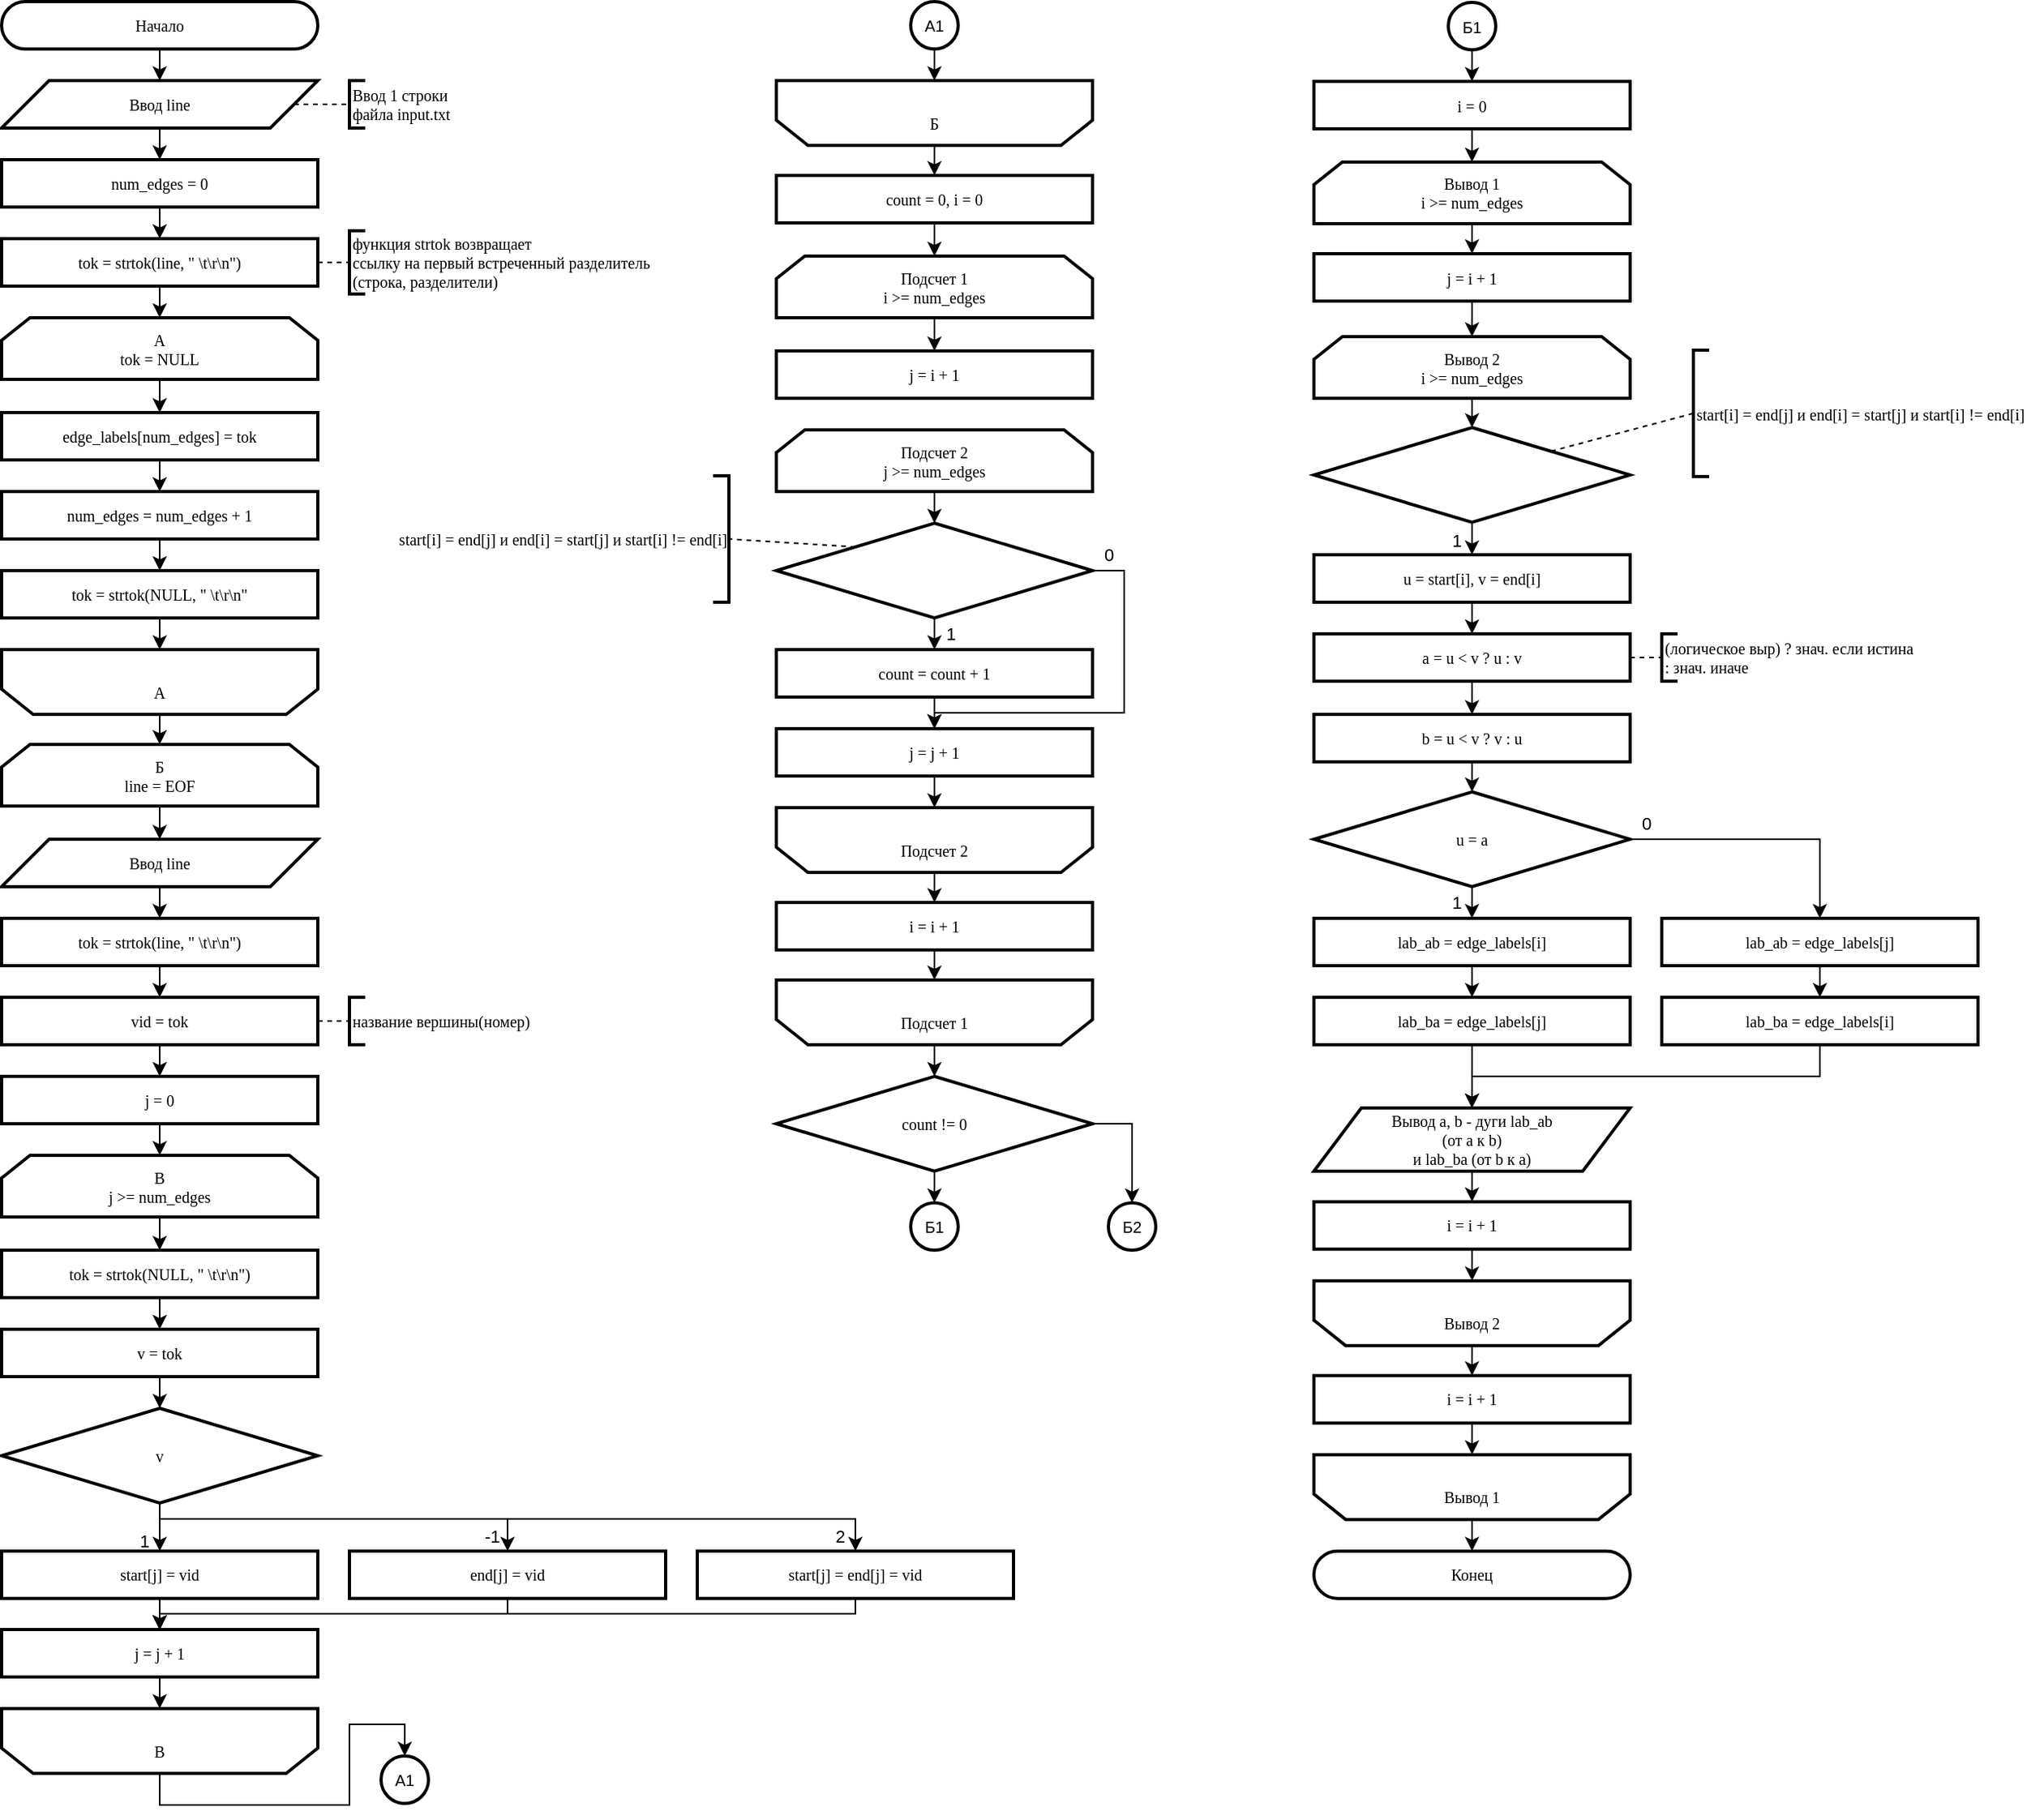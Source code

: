 <mxfile version="27.0.9">
  <diagram id="7SFeTu6AjlBtYAXON-md" name="Page-1">
    <mxGraphModel dx="2715" dy="1710" grid="1" gridSize="10" guides="1" tooltips="1" connect="1" arrows="1" fold="1" page="1" pageScale="1" pageWidth="827" pageHeight="1169" math="0" shadow="0">
      <root>
        <mxCell id="0" />
        <mxCell id="1" parent="0" />
        <mxCell id="25IxbGbye8QSh7L906S8-20" style="edgeStyle=orthogonalEdgeStyle;rounded=0;orthogonalLoop=1;jettySize=auto;html=1;exitX=0.5;exitY=1;exitDx=0;exitDy=0;entryX=0.5;entryY=0;entryDx=0;entryDy=0;labelBackgroundColor=none;" parent="1" source="2" target="25IxbGbye8QSh7L906S8-25" edge="1">
          <mxGeometry relative="1" as="geometry">
            <mxPoint x="110.0" y="60" as="targetPoint" />
          </mxGeometry>
        </mxCell>
        <mxCell id="2" value="Начало" style="rounded=1;whiteSpace=wrap;html=1;arcSize=50;container=0;strokeWidth=2;fontFamily=JetBrainsMono Nerd Font;fontSize=10;labelBackgroundColor=none;" parent="1" vertex="1">
          <mxGeometry x="10" y="10" width="200" height="30" as="geometry" />
        </mxCell>
        <mxCell id="3" value="&lt;div&gt;&lt;span style=&quot;&quot;&gt;Конец&lt;/span&gt;&lt;/div&gt;" style="rounded=1;whiteSpace=wrap;html=1;arcSize=50;container=0;strokeWidth=2;fontFamily=JetBrainsMono Nerd Font;fontSize=10;glass=0;shadow=0;labelBackgroundColor=none;" parent="1" vertex="1">
          <mxGeometry x="840" y="990.33" width="200" height="30" as="geometry" />
        </mxCell>
        <mxCell id="25IxbGbye8QSh7L906S8-29" style="edgeStyle=orthogonalEdgeStyle;rounded=0;orthogonalLoop=1;jettySize=auto;html=1;exitX=0.5;exitY=1;exitDx=0;exitDy=0;entryX=0.5;entryY=0;entryDx=0;entryDy=0;labelBackgroundColor=none;" parent="1" source="25IxbGbye8QSh7L906S8-25" target="25IxbGbye8QSh7L906S8-34" edge="1">
          <mxGeometry relative="1" as="geometry">
            <mxPoint x="110.0" y="110" as="targetPoint" />
          </mxGeometry>
        </mxCell>
        <mxCell id="25IxbGbye8QSh7L906S8-25" value="Ввод line" style="shape=parallelogram;perimeter=parallelogramPerimeter;whiteSpace=wrap;html=1;fixedSize=1;size=30;container=0;strokeWidth=2;fontFamily=JetBrainsMono Nerd Font;fontSize=10;labelBackgroundColor=none;" parent="1" vertex="1">
          <mxGeometry x="10" y="60" width="200" height="30" as="geometry" />
        </mxCell>
        <mxCell id="25IxbGbye8QSh7L906S8-26" value="Ввод 1 строки &lt;br&gt;файла input.txt" style="strokeWidth=2;html=1;shape=mxgraph.flowchart.annotation_1;align=left;pointerEvents=1;fontFamily=JetBrainsMono Nerd Font;fontSize=10;labelBackgroundColor=none;" parent="1" vertex="1">
          <mxGeometry x="230.0" y="60" width="10" height="30" as="geometry" />
        </mxCell>
        <mxCell id="25IxbGbye8QSh7L906S8-27" style="edgeStyle=orthogonalEdgeStyle;rounded=0;orthogonalLoop=1;jettySize=auto;html=1;exitX=1;exitY=0.5;exitDx=0;exitDy=0;entryX=0;entryY=0.5;entryDx=0;entryDy=0;entryPerimeter=0;endArrow=none;endFill=0;dashed=1;fontFamily=JetBrainsMono Nerd Font;labelBackgroundColor=none;" parent="1" source="25IxbGbye8QSh7L906S8-25" target="25IxbGbye8QSh7L906S8-26" edge="1">
          <mxGeometry relative="1" as="geometry">
            <mxPoint x="240.0" y="85" as="sourcePoint" />
          </mxGeometry>
        </mxCell>
        <mxCell id="25IxbGbye8QSh7L906S8-38" style="edgeStyle=orthogonalEdgeStyle;rounded=0;orthogonalLoop=1;jettySize=auto;html=1;exitX=0.5;exitY=1;exitDx=0;exitDy=0;entryX=0.5;entryY=0;entryDx=0;entryDy=0;labelBackgroundColor=none;" parent="1" source="25IxbGbye8QSh7L906S8-34" target="25IxbGbye8QSh7L906S8-35" edge="1">
          <mxGeometry relative="1" as="geometry" />
        </mxCell>
        <mxCell id="25IxbGbye8QSh7L906S8-34" value="num_edges = 0" style="rounded=0;whiteSpace=wrap;html=1;strokeWidth=2;fontFamily=JetBrainsMono Nerd Font;fontSize=10;labelBackgroundColor=none;" parent="1" vertex="1">
          <mxGeometry x="10.0" y="110" width="200" height="30" as="geometry" />
        </mxCell>
        <mxCell id="25IxbGbye8QSh7L906S8-41" style="edgeStyle=orthogonalEdgeStyle;rounded=0;orthogonalLoop=1;jettySize=auto;html=1;exitX=0.5;exitY=1;exitDx=0;exitDy=0;entryX=0.5;entryY=0;entryDx=0;entryDy=0;labelBackgroundColor=none;" parent="1" source="25IxbGbye8QSh7L906S8-35" target="25IxbGbye8QSh7L906S8-39" edge="1">
          <mxGeometry relative="1" as="geometry" />
        </mxCell>
        <mxCell id="25IxbGbye8QSh7L906S8-35" value="tok = strtok(line, &quot; \t\r\n&quot;)" style="rounded=0;whiteSpace=wrap;html=1;strokeWidth=2;fontFamily=JetBrainsMono Nerd Font;fontSize=10;labelBackgroundColor=none;" parent="1" vertex="1">
          <mxGeometry x="10.0" y="160" width="200" height="30" as="geometry" />
        </mxCell>
        <mxCell id="25IxbGbye8QSh7L906S8-36" value="функция strtok возвращает&lt;br&gt;ссылку на первый встреченный разделитель&lt;br&gt;(строка, разделители)" style="strokeWidth=2;html=1;shape=mxgraph.flowchart.annotation_1;align=left;pointerEvents=1;fontFamily=JetBrainsMono Nerd Font;fontSize=10;labelBackgroundColor=none;" parent="1" vertex="1">
          <mxGeometry x="230" y="155" width="10" height="40" as="geometry" />
        </mxCell>
        <mxCell id="25IxbGbye8QSh7L906S8-37" style="edgeStyle=orthogonalEdgeStyle;rounded=0;orthogonalLoop=1;jettySize=auto;html=1;exitX=1;exitY=0.5;exitDx=0;exitDy=0;entryX=0;entryY=0.5;entryDx=0;entryDy=0;entryPerimeter=0;endArrow=none;endFill=0;dashed=1;fontFamily=JetBrainsMono Nerd Font;labelBackgroundColor=none;" parent="1" source="25IxbGbye8QSh7L906S8-35" target="25IxbGbye8QSh7L906S8-36" edge="1">
          <mxGeometry relative="1" as="geometry">
            <mxPoint x="240.0" y="175" as="sourcePoint" />
          </mxGeometry>
        </mxCell>
        <mxCell id="25IxbGbye8QSh7L906S8-45" style="edgeStyle=orthogonalEdgeStyle;rounded=0;orthogonalLoop=1;jettySize=auto;html=1;exitX=0.5;exitY=1;exitDx=0;exitDy=0;entryX=0.5;entryY=0;entryDx=0;entryDy=0;labelBackgroundColor=none;" parent="1" source="25IxbGbye8QSh7L906S8-39" target="25IxbGbye8QSh7L906S8-42" edge="1">
          <mxGeometry relative="1" as="geometry" />
        </mxCell>
        <mxCell id="25IxbGbye8QSh7L906S8-39" value="&lt;div style=&quot;font-size: 10px;&quot;&gt;A&lt;/div&gt;&lt;div style=&quot;font-size: 10px;&quot;&gt;tok = NULL&lt;/div&gt;" style="shape=loopLimit;whiteSpace=wrap;html=1;size=18;direction=east;strokeWidth=2;fontFamily=JetBrainsMono Nerd Font;fontSize=10;labelBackgroundColor=none;" parent="1" vertex="1">
          <mxGeometry x="10.0" y="210" width="200" height="39" as="geometry" />
        </mxCell>
        <mxCell id="25IxbGbye8QSh7L906S8-52" style="edgeStyle=orthogonalEdgeStyle;rounded=0;orthogonalLoop=1;jettySize=auto;html=1;exitX=0.5;exitY=0;exitDx=0;exitDy=0;entryX=0.5;entryY=0;entryDx=0;entryDy=0;labelBackgroundColor=none;" parent="1" source="25IxbGbye8QSh7L906S8-40" target="25IxbGbye8QSh7L906S8-50" edge="1">
          <mxGeometry relative="1" as="geometry" />
        </mxCell>
        <mxCell id="25IxbGbye8QSh7L906S8-40" value="&lt;div style=&quot;font-size: 10px;&quot;&gt;&lt;br style=&quot;font-size: 10px;&quot;&gt;&lt;/div&gt;&lt;div style=&quot;font-size: 10px;&quot;&gt;A&lt;/div&gt;" style="shape=loopLimit;whiteSpace=wrap;html=1;size=20;direction=west;strokeWidth=2;fontFamily=JetBrainsMono Nerd Font;fontSize=10;labelBackgroundColor=none;" parent="1" vertex="1">
          <mxGeometry x="10.0" y="420" width="200" height="41" as="geometry" />
        </mxCell>
        <mxCell id="25IxbGbye8QSh7L906S8-46" style="edgeStyle=orthogonalEdgeStyle;rounded=0;orthogonalLoop=1;jettySize=auto;html=1;exitX=0.5;exitY=1;exitDx=0;exitDy=0;entryX=0.5;entryY=0;entryDx=0;entryDy=0;labelBackgroundColor=none;" parent="1" source="25IxbGbye8QSh7L906S8-42" target="25IxbGbye8QSh7L906S8-43" edge="1">
          <mxGeometry relative="1" as="geometry" />
        </mxCell>
        <mxCell id="25IxbGbye8QSh7L906S8-42" value="edge_labels[num_edges] = tok" style="rounded=0;whiteSpace=wrap;html=1;strokeWidth=2;fontFamily=JetBrainsMono Nerd Font;fontSize=10;labelBackgroundColor=none;" parent="1" vertex="1">
          <mxGeometry x="10.0" y="270" width="200" height="30" as="geometry" />
        </mxCell>
        <mxCell id="25IxbGbye8QSh7L906S8-47" style="edgeStyle=orthogonalEdgeStyle;rounded=0;orthogonalLoop=1;jettySize=auto;html=1;exitX=0.5;exitY=1;exitDx=0;exitDy=0;entryX=0.5;entryY=0;entryDx=0;entryDy=0;labelBackgroundColor=none;" parent="1" source="25IxbGbye8QSh7L906S8-43" target="25IxbGbye8QSh7L906S8-44" edge="1">
          <mxGeometry relative="1" as="geometry" />
        </mxCell>
        <mxCell id="25IxbGbye8QSh7L906S8-43" value="num_edges = num_edges + 1" style="rounded=0;whiteSpace=wrap;html=1;strokeWidth=2;fontFamily=JetBrainsMono Nerd Font;fontSize=10;labelBackgroundColor=none;" parent="1" vertex="1">
          <mxGeometry x="10.0" y="320" width="200" height="30" as="geometry" />
        </mxCell>
        <mxCell id="25IxbGbye8QSh7L906S8-48" style="edgeStyle=orthogonalEdgeStyle;rounded=0;orthogonalLoop=1;jettySize=auto;html=1;exitX=0.5;exitY=1;exitDx=0;exitDy=0;entryX=0.5;entryY=1;entryDx=0;entryDy=0;labelBackgroundColor=none;" parent="1" source="25IxbGbye8QSh7L906S8-44" target="25IxbGbye8QSh7L906S8-40" edge="1">
          <mxGeometry relative="1" as="geometry" />
        </mxCell>
        <mxCell id="25IxbGbye8QSh7L906S8-44" value="tok = strtok(NULL, &quot; \t\r\n&quot;" style="rounded=0;whiteSpace=wrap;html=1;strokeWidth=2;fontFamily=JetBrainsMono Nerd Font;fontSize=10;labelBackgroundColor=none;" parent="1" vertex="1">
          <mxGeometry x="10.0" y="370" width="200" height="30" as="geometry" />
        </mxCell>
        <mxCell id="25IxbGbye8QSh7L906S8-55" style="edgeStyle=orthogonalEdgeStyle;rounded=0;orthogonalLoop=1;jettySize=auto;html=1;exitX=0.5;exitY=1;exitDx=0;exitDy=0;entryX=0.5;entryY=0;entryDx=0;entryDy=0;labelBackgroundColor=none;" parent="1" source="25IxbGbye8QSh7L906S8-49" target="25IxbGbye8QSh7L906S8-54" edge="1">
          <mxGeometry relative="1" as="geometry" />
        </mxCell>
        <mxCell id="25IxbGbye8QSh7L906S8-49" value="Ввод line" style="shape=parallelogram;perimeter=parallelogramPerimeter;whiteSpace=wrap;html=1;fixedSize=1;size=30;container=0;strokeWidth=2;fontFamily=JetBrainsMono Nerd Font;fontSize=10;labelBackgroundColor=none;" parent="1" vertex="1">
          <mxGeometry x="10" y="540" width="200" height="30" as="geometry" />
        </mxCell>
        <mxCell id="25IxbGbye8QSh7L906S8-53" style="edgeStyle=orthogonalEdgeStyle;rounded=0;orthogonalLoop=1;jettySize=auto;html=1;exitX=0.5;exitY=1;exitDx=0;exitDy=0;entryX=0.5;entryY=0;entryDx=0;entryDy=0;labelBackgroundColor=none;" parent="1" source="25IxbGbye8QSh7L906S8-50" target="25IxbGbye8QSh7L906S8-49" edge="1">
          <mxGeometry relative="1" as="geometry" />
        </mxCell>
        <mxCell id="25IxbGbye8QSh7L906S8-50" value="&lt;div style=&quot;font-size: 10px;&quot;&gt;Б&lt;/div&gt;&lt;div style=&quot;font-size: 10px;&quot;&gt;line = EOF&lt;/div&gt;" style="shape=loopLimit;whiteSpace=wrap;html=1;size=18;direction=east;strokeWidth=2;fontFamily=JetBrainsMono Nerd Font;fontSize=10;labelBackgroundColor=none;" parent="1" vertex="1">
          <mxGeometry x="10.0" y="480" width="200" height="39" as="geometry" />
        </mxCell>
        <mxCell id="25IxbGbye8QSh7L906S8-96" style="edgeStyle=orthogonalEdgeStyle;rounded=0;orthogonalLoop=1;jettySize=auto;html=1;exitX=0.5;exitY=0;exitDx=0;exitDy=0;entryX=0.5;entryY=0;entryDx=0;entryDy=0;labelBackgroundColor=none;" parent="1" source="25IxbGbye8QSh7L906S8-51" target="25IxbGbye8QSh7L906S8-92" edge="1">
          <mxGeometry relative="1" as="geometry" />
        </mxCell>
        <mxCell id="25IxbGbye8QSh7L906S8-51" value="&lt;div style=&quot;font-size: 10px;&quot;&gt;&lt;br style=&quot;font-size: 10px;&quot;&gt;&lt;/div&gt;&lt;div style=&quot;font-size: 10px;&quot;&gt;Б&lt;/div&gt;" style="shape=loopLimit;whiteSpace=wrap;html=1;size=20;direction=west;strokeWidth=2;fontFamily=JetBrainsMono Nerd Font;fontSize=10;labelBackgroundColor=none;" parent="1" vertex="1">
          <mxGeometry x="500.0" y="60" width="200" height="41" as="geometry" />
        </mxCell>
        <mxCell id="25IxbGbye8QSh7L906S8-57" style="edgeStyle=orthogonalEdgeStyle;rounded=0;orthogonalLoop=1;jettySize=auto;html=1;exitX=0.5;exitY=1;exitDx=0;exitDy=0;entryX=0.5;entryY=0;entryDx=0;entryDy=0;labelBackgroundColor=none;" parent="1" source="25IxbGbye8QSh7L906S8-54" target="25IxbGbye8QSh7L906S8-56" edge="1">
          <mxGeometry relative="1" as="geometry" />
        </mxCell>
        <mxCell id="25IxbGbye8QSh7L906S8-54" value="tok = strtok(line, &quot; \t\r\n&quot;)" style="rounded=0;whiteSpace=wrap;html=1;strokeWidth=2;fontFamily=JetBrainsMono Nerd Font;fontSize=10;labelBackgroundColor=none;" parent="1" vertex="1">
          <mxGeometry x="10.0" y="590" width="200" height="30" as="geometry" />
        </mxCell>
        <mxCell id="25IxbGbye8QSh7L906S8-63" style="edgeStyle=orthogonalEdgeStyle;rounded=0;orthogonalLoop=1;jettySize=auto;html=1;exitX=0.5;exitY=1;exitDx=0;exitDy=0;entryX=0.5;entryY=0;entryDx=0;entryDy=0;labelBackgroundColor=none;" parent="1" source="25IxbGbye8QSh7L906S8-56" target="25IxbGbye8QSh7L906S8-62" edge="1">
          <mxGeometry relative="1" as="geometry" />
        </mxCell>
        <mxCell id="25IxbGbye8QSh7L906S8-56" value="vid = tok" style="rounded=0;whiteSpace=wrap;html=1;strokeWidth=2;fontFamily=JetBrainsMono Nerd Font;fontSize=10;labelBackgroundColor=none;" parent="1" vertex="1">
          <mxGeometry x="10.0" y="640" width="200" height="30" as="geometry" />
        </mxCell>
        <mxCell id="25IxbGbye8QSh7L906S8-70" style="edgeStyle=orthogonalEdgeStyle;rounded=0;orthogonalLoop=1;jettySize=auto;html=1;exitX=0.5;exitY=1;exitDx=0;exitDy=0;entryX=0.5;entryY=0;entryDx=0;entryDy=0;labelBackgroundColor=none;" parent="1" source="25IxbGbye8QSh7L906S8-60" target="25IxbGbye8QSh7L906S8-69" edge="1">
          <mxGeometry relative="1" as="geometry" />
        </mxCell>
        <mxCell id="25IxbGbye8QSh7L906S8-60" value="&lt;div style=&quot;font-size: 10px;&quot;&gt;В&lt;/div&gt;&lt;div style=&quot;font-size: 10px;&quot;&gt;j &amp;gt;= num_edges&lt;/div&gt;" style="shape=loopLimit;whiteSpace=wrap;html=1;size=18;direction=east;strokeWidth=2;fontFamily=JetBrainsMono Nerd Font;fontSize=10;labelBackgroundColor=none;" parent="1" vertex="1">
          <mxGeometry x="10.0" y="740" width="200" height="39" as="geometry" />
        </mxCell>
        <mxCell id="25IxbGbye8QSh7L906S8-88" style="edgeStyle=orthogonalEdgeStyle;rounded=0;orthogonalLoop=1;jettySize=auto;html=1;exitX=0.5;exitY=0;exitDx=0;exitDy=0;entryX=0.5;entryY=0;entryDx=0;entryDy=0;labelBackgroundColor=none;" parent="1" source="25IxbGbye8QSh7L906S8-61" target="25IxbGbye8QSh7L906S8-87" edge="1">
          <mxGeometry relative="1" as="geometry" />
        </mxCell>
        <mxCell id="25IxbGbye8QSh7L906S8-61" value="&lt;div style=&quot;font-size: 10px;&quot;&gt;&lt;br style=&quot;font-size: 10px;&quot;&gt;&lt;/div&gt;&lt;div style=&quot;font-size: 10px;&quot;&gt;В&lt;/div&gt;" style="shape=loopLimit;whiteSpace=wrap;html=1;size=20;direction=west;strokeWidth=2;fontFamily=JetBrainsMono Nerd Font;fontSize=10;labelBackgroundColor=none;" parent="1" vertex="1">
          <mxGeometry x="10.0" y="1090" width="200" height="41" as="geometry" />
        </mxCell>
        <mxCell id="25IxbGbye8QSh7L906S8-64" style="edgeStyle=orthogonalEdgeStyle;rounded=0;orthogonalLoop=1;jettySize=auto;html=1;exitX=0.5;exitY=1;exitDx=0;exitDy=0;entryX=0.5;entryY=0;entryDx=0;entryDy=0;labelBackgroundColor=none;" parent="1" source="25IxbGbye8QSh7L906S8-62" target="25IxbGbye8QSh7L906S8-60" edge="1">
          <mxGeometry relative="1" as="geometry" />
        </mxCell>
        <mxCell id="25IxbGbye8QSh7L906S8-62" value="j = 0" style="rounded=0;whiteSpace=wrap;html=1;strokeWidth=2;fontFamily=JetBrainsMono Nerd Font;fontSize=10;labelBackgroundColor=none;" parent="1" vertex="1">
          <mxGeometry x="10.0" y="690" width="200" height="30" as="geometry" />
        </mxCell>
        <mxCell id="25IxbGbye8QSh7L906S8-66" style="edgeStyle=orthogonalEdgeStyle;rounded=0;orthogonalLoop=1;jettySize=auto;html=1;exitX=0.5;exitY=1;exitDx=0;exitDy=0;entryX=0.5;entryY=1;entryDx=0;entryDy=0;labelBackgroundColor=none;" parent="1" source="25IxbGbye8QSh7L906S8-65" target="25IxbGbye8QSh7L906S8-61" edge="1">
          <mxGeometry relative="1" as="geometry" />
        </mxCell>
        <mxCell id="25IxbGbye8QSh7L906S8-65" value="j = j + 1" style="rounded=0;whiteSpace=wrap;html=1;strokeWidth=2;fontFamily=JetBrainsMono Nerd Font;fontSize=10;labelBackgroundColor=none;" parent="1" vertex="1">
          <mxGeometry x="10.0" y="1040" width="200" height="30" as="geometry" />
        </mxCell>
        <mxCell id="25IxbGbye8QSh7L906S8-67" value="название вершины(номер)" style="strokeWidth=2;html=1;shape=mxgraph.flowchart.annotation_1;align=left;pointerEvents=1;fontFamily=JetBrainsMono Nerd Font;fontSize=10;labelBackgroundColor=none;" parent="1" vertex="1">
          <mxGeometry x="230.0" y="640" width="10" height="30" as="geometry" />
        </mxCell>
        <mxCell id="25IxbGbye8QSh7L906S8-68" style="edgeStyle=orthogonalEdgeStyle;rounded=0;orthogonalLoop=1;jettySize=auto;html=1;exitX=1;exitY=0.5;exitDx=0;exitDy=0;entryX=0;entryY=0.5;entryDx=0;entryDy=0;entryPerimeter=0;endArrow=none;endFill=0;dashed=1;fontFamily=JetBrainsMono Nerd Font;labelBackgroundColor=none;" parent="1" source="25IxbGbye8QSh7L906S8-56" target="25IxbGbye8QSh7L906S8-67" edge="1">
          <mxGeometry relative="1" as="geometry">
            <mxPoint x="230.0" y="655" as="sourcePoint" />
          </mxGeometry>
        </mxCell>
        <mxCell id="25IxbGbye8QSh7L906S8-72" style="edgeStyle=orthogonalEdgeStyle;rounded=0;orthogonalLoop=1;jettySize=auto;html=1;exitX=0.5;exitY=1;exitDx=0;exitDy=0;entryX=0.5;entryY=0;entryDx=0;entryDy=0;labelBackgroundColor=none;" parent="1" source="25IxbGbye8QSh7L906S8-69" target="25IxbGbye8QSh7L906S8-71" edge="1">
          <mxGeometry relative="1" as="geometry" />
        </mxCell>
        <mxCell id="25IxbGbye8QSh7L906S8-69" value="tok = strtok(NULL, &quot; \t\r\n&quot;)" style="rounded=0;whiteSpace=wrap;html=1;strokeWidth=2;fontFamily=JetBrainsMono Nerd Font;fontSize=10;labelBackgroundColor=none;" parent="1" vertex="1">
          <mxGeometry x="10.0" y="800" width="200" height="30" as="geometry" />
        </mxCell>
        <mxCell id="25IxbGbye8QSh7L906S8-74" style="edgeStyle=orthogonalEdgeStyle;rounded=0;orthogonalLoop=1;jettySize=auto;html=1;exitX=0.5;exitY=1;exitDx=0;exitDy=0;entryX=0.5;entryY=0;entryDx=0;entryDy=0;labelBackgroundColor=none;" parent="1" source="25IxbGbye8QSh7L906S8-71" target="25IxbGbye8QSh7L906S8-73" edge="1">
          <mxGeometry relative="1" as="geometry" />
        </mxCell>
        <mxCell id="25IxbGbye8QSh7L906S8-71" value="v = tok" style="rounded=0;whiteSpace=wrap;html=1;strokeWidth=2;fontFamily=JetBrainsMono Nerd Font;fontSize=10;labelBackgroundColor=none;" parent="1" vertex="1">
          <mxGeometry x="10.0" y="850" width="200" height="30" as="geometry" />
        </mxCell>
        <mxCell id="25IxbGbye8QSh7L906S8-78" style="edgeStyle=orthogonalEdgeStyle;rounded=0;orthogonalLoop=1;jettySize=auto;html=1;exitX=0.5;exitY=1;exitDx=0;exitDy=0;entryX=0.5;entryY=0;entryDx=0;entryDy=0;labelBackgroundColor=none;" parent="1" source="25IxbGbye8QSh7L906S8-73" target="25IxbGbye8QSh7L906S8-75" edge="1">
          <mxGeometry relative="1" as="geometry" />
        </mxCell>
        <mxCell id="25IxbGbye8QSh7L906S8-81" value="1" style="edgeLabel;html=1;align=center;verticalAlign=middle;resizable=0;points=[];labelBackgroundColor=none;" parent="25IxbGbye8QSh7L906S8-78" vertex="1" connectable="0">
          <mxGeometry x="0.292" y="-1" relative="1" as="geometry">
            <mxPoint x="-9" y="4" as="offset" />
          </mxGeometry>
        </mxCell>
        <mxCell id="25IxbGbye8QSh7L906S8-79" style="edgeStyle=orthogonalEdgeStyle;rounded=0;orthogonalLoop=1;jettySize=auto;html=1;exitX=0.5;exitY=1;exitDx=0;exitDy=0;entryX=0.5;entryY=0;entryDx=0;entryDy=0;labelBackgroundColor=none;" parent="1" source="25IxbGbye8QSh7L906S8-73" target="25IxbGbye8QSh7L906S8-76" edge="1">
          <mxGeometry relative="1" as="geometry">
            <Array as="points">
              <mxPoint x="110" y="970" />
              <mxPoint x="330" y="970" />
            </Array>
          </mxGeometry>
        </mxCell>
        <mxCell id="25IxbGbye8QSh7L906S8-82" value="-1" style="edgeLabel;html=1;align=center;verticalAlign=middle;resizable=0;points=[];labelBackgroundColor=none;" parent="25IxbGbye8QSh7L906S8-79" vertex="1" connectable="0">
          <mxGeometry x="0.897" y="2" relative="1" as="geometry">
            <mxPoint x="-12" y="3" as="offset" />
          </mxGeometry>
        </mxCell>
        <mxCell id="25IxbGbye8QSh7L906S8-80" style="edgeStyle=orthogonalEdgeStyle;rounded=0;orthogonalLoop=1;jettySize=auto;html=1;exitX=0.5;exitY=1;exitDx=0;exitDy=0;entryX=0.5;entryY=0;entryDx=0;entryDy=0;labelBackgroundColor=none;" parent="1" source="25IxbGbye8QSh7L906S8-73" target="25IxbGbye8QSh7L906S8-77" edge="1">
          <mxGeometry relative="1" as="geometry">
            <Array as="points">
              <mxPoint x="110" y="970" />
              <mxPoint x="550" y="970" />
            </Array>
          </mxGeometry>
        </mxCell>
        <mxCell id="25IxbGbye8QSh7L906S8-83" value="2" style="edgeLabel;html=1;align=center;verticalAlign=middle;resizable=0;points=[];labelBackgroundColor=none;" parent="25IxbGbye8QSh7L906S8-80" vertex="1" connectable="0">
          <mxGeometry x="0.939" y="1" relative="1" as="geometry">
            <mxPoint x="-11" y="5" as="offset" />
          </mxGeometry>
        </mxCell>
        <mxCell id="25IxbGbye8QSh7L906S8-73" value="v" style="rhombus;whiteSpace=wrap;html=1;strokeWidth=2;fontFamily=JetBrainsMono Nerd Font;fontSize=10;labelBackgroundColor=none;" parent="1" vertex="1">
          <mxGeometry x="10" y="900.0" width="200" height="60" as="geometry" />
        </mxCell>
        <mxCell id="25IxbGbye8QSh7L906S8-84" style="edgeStyle=orthogonalEdgeStyle;rounded=0;orthogonalLoop=1;jettySize=auto;html=1;exitX=0.5;exitY=1;exitDx=0;exitDy=0;entryX=0.5;entryY=0;entryDx=0;entryDy=0;labelBackgroundColor=none;" parent="1" source="25IxbGbye8QSh7L906S8-75" target="25IxbGbye8QSh7L906S8-65" edge="1">
          <mxGeometry relative="1" as="geometry" />
        </mxCell>
        <mxCell id="25IxbGbye8QSh7L906S8-75" value="start[j] = vid" style="rounded=0;whiteSpace=wrap;html=1;strokeWidth=2;fontFamily=JetBrainsMono Nerd Font;fontSize=10;labelBackgroundColor=none;" parent="1" vertex="1">
          <mxGeometry x="10.0" y="990.33" width="200" height="30" as="geometry" />
        </mxCell>
        <mxCell id="25IxbGbye8QSh7L906S8-85" style="edgeStyle=orthogonalEdgeStyle;rounded=0;orthogonalLoop=1;jettySize=auto;html=1;exitX=0.5;exitY=1;exitDx=0;exitDy=0;entryX=0.5;entryY=0;entryDx=0;entryDy=0;labelBackgroundColor=none;" parent="1" source="25IxbGbye8QSh7L906S8-76" target="25IxbGbye8QSh7L906S8-65" edge="1">
          <mxGeometry relative="1" as="geometry">
            <Array as="points">
              <mxPoint x="330" y="1030" />
              <mxPoint x="110" y="1030" />
            </Array>
          </mxGeometry>
        </mxCell>
        <mxCell id="25IxbGbye8QSh7L906S8-76" value="end[j] = vid" style="rounded=0;whiteSpace=wrap;html=1;strokeWidth=2;fontFamily=JetBrainsMono Nerd Font;fontSize=10;labelBackgroundColor=none;" parent="1" vertex="1">
          <mxGeometry x="230.0" y="990.33" width="200" height="30" as="geometry" />
        </mxCell>
        <mxCell id="25IxbGbye8QSh7L906S8-86" style="edgeStyle=orthogonalEdgeStyle;rounded=0;orthogonalLoop=1;jettySize=auto;html=1;exitX=0.5;exitY=1;exitDx=0;exitDy=0;entryX=0.5;entryY=0;entryDx=0;entryDy=0;labelBackgroundColor=none;" parent="1" source="25IxbGbye8QSh7L906S8-77" target="25IxbGbye8QSh7L906S8-65" edge="1">
          <mxGeometry relative="1" as="geometry">
            <Array as="points">
              <mxPoint x="550" y="1030" />
              <mxPoint x="110" y="1030" />
            </Array>
          </mxGeometry>
        </mxCell>
        <mxCell id="25IxbGbye8QSh7L906S8-77" value="start[j] = end[j] = vid" style="rounded=0;whiteSpace=wrap;html=1;strokeWidth=2;fontFamily=JetBrainsMono Nerd Font;fontSize=10;labelBackgroundColor=none;" parent="1" vertex="1">
          <mxGeometry x="450.0" y="990.33" width="200" height="30" as="geometry" />
        </mxCell>
        <mxCell id="25IxbGbye8QSh7L906S8-87" value="A1" style="ellipse;whiteSpace=wrap;html=1;aspect=fixed;strokeWidth=2;fontSize=10;labelBackgroundColor=none;" parent="1" vertex="1">
          <mxGeometry x="250" y="1120" width="30" height="30" as="geometry" />
        </mxCell>
        <mxCell id="25IxbGbye8QSh7L906S8-91" style="edgeStyle=orthogonalEdgeStyle;rounded=0;orthogonalLoop=1;jettySize=auto;html=1;exitX=0.5;exitY=1;exitDx=0;exitDy=0;entryX=0.5;entryY=1;entryDx=0;entryDy=0;labelBackgroundColor=none;" parent="1" source="25IxbGbye8QSh7L906S8-90" target="25IxbGbye8QSh7L906S8-51" edge="1">
          <mxGeometry relative="1" as="geometry" />
        </mxCell>
        <mxCell id="25IxbGbye8QSh7L906S8-90" value="A1" style="ellipse;whiteSpace=wrap;html=1;aspect=fixed;strokeWidth=2;fontSize=10;labelBackgroundColor=none;" parent="1" vertex="1">
          <mxGeometry x="585" y="10" width="30" height="30" as="geometry" />
        </mxCell>
        <mxCell id="25IxbGbye8QSh7L906S8-95" style="edgeStyle=orthogonalEdgeStyle;rounded=0;orthogonalLoop=1;jettySize=auto;html=1;exitX=0.5;exitY=1;exitDx=0;exitDy=0;entryX=0.5;entryY=0;entryDx=0;entryDy=0;labelBackgroundColor=none;" parent="1" source="25IxbGbye8QSh7L906S8-92" target="25IxbGbye8QSh7L906S8-93" edge="1">
          <mxGeometry relative="1" as="geometry" />
        </mxCell>
        <mxCell id="25IxbGbye8QSh7L906S8-92" value="count = 0, i = 0" style="rounded=0;whiteSpace=wrap;html=1;strokeWidth=2;fontFamily=JetBrainsMono Nerd Font;fontSize=10;labelBackgroundColor=none;" parent="1" vertex="1">
          <mxGeometry x="500.0" y="120" width="200" height="30" as="geometry" />
        </mxCell>
        <mxCell id="25IxbGbye8QSh7L906S8-101" style="edgeStyle=orthogonalEdgeStyle;rounded=0;orthogonalLoop=1;jettySize=auto;html=1;exitX=0.5;exitY=1;exitDx=0;exitDy=0;entryX=0.5;entryY=0;entryDx=0;entryDy=0;labelBackgroundColor=none;" parent="1" source="25IxbGbye8QSh7L906S8-93" target="25IxbGbye8QSh7L906S8-100" edge="1">
          <mxGeometry relative="1" as="geometry" />
        </mxCell>
        <mxCell id="25IxbGbye8QSh7L906S8-93" value="&lt;div style=&quot;font-size: 10px;&quot;&gt;Подсчет 1&lt;/div&gt;&lt;div style=&quot;font-size: 10px;&quot;&gt;i &amp;gt;= num_edges&lt;/div&gt;" style="shape=loopLimit;whiteSpace=wrap;html=1;size=18;direction=east;strokeWidth=2;fontFamily=JetBrainsMono Nerd Font;fontSize=10;labelBackgroundColor=none;" parent="1" vertex="1">
          <mxGeometry x="500.0" y="171" width="200" height="39" as="geometry" />
        </mxCell>
        <mxCell id="25IxbGbye8QSh7L906S8-116" style="edgeStyle=orthogonalEdgeStyle;rounded=0;orthogonalLoop=1;jettySize=auto;html=1;exitX=0.5;exitY=0;exitDx=0;exitDy=0;entryX=0.5;entryY=0;entryDx=0;entryDy=0;labelBackgroundColor=none;" parent="1" source="25IxbGbye8QSh7L906S8-94" target="25IxbGbye8QSh7L906S8-115" edge="1">
          <mxGeometry relative="1" as="geometry" />
        </mxCell>
        <mxCell id="25IxbGbye8QSh7L906S8-94" value="&lt;div style=&quot;font-size: 10px;&quot;&gt;&lt;br style=&quot;font-size: 10px;&quot;&gt;&lt;/div&gt;&lt;div style=&quot;font-size: 10px;&quot;&gt;Подсчет 1&lt;/div&gt;" style="shape=loopLimit;whiteSpace=wrap;html=1;size=20;direction=west;strokeWidth=2;fontFamily=JetBrainsMono Nerd Font;fontSize=10;labelBackgroundColor=none;" parent="1" vertex="1">
          <mxGeometry x="500.0" y="629" width="200" height="41" as="geometry" />
        </mxCell>
        <mxCell id="25IxbGbye8QSh7L906S8-107" style="edgeStyle=orthogonalEdgeStyle;rounded=0;orthogonalLoop=1;jettySize=auto;html=1;exitX=0.5;exitY=1;exitDx=0;exitDy=0;entryX=0.5;entryY=0;entryDx=0;entryDy=0;labelBackgroundColor=none;" parent="1" source="25IxbGbye8QSh7L906S8-97" target="25IxbGbye8QSh7L906S8-106" edge="1">
          <mxGeometry relative="1" as="geometry" />
        </mxCell>
        <mxCell id="25IxbGbye8QSh7L906S8-97" value="&lt;div style=&quot;font-size: 10px;&quot;&gt;Подсчет 2&lt;/div&gt;&lt;div style=&quot;font-size: 10px;&quot;&gt;j &amp;gt;= num_edges&lt;/div&gt;" style="shape=loopLimit;whiteSpace=wrap;html=1;size=18;direction=east;strokeWidth=2;fontFamily=JetBrainsMono Nerd Font;fontSize=10;labelBackgroundColor=none;" parent="1" vertex="1">
          <mxGeometry x="500.0" y="281" width="200" height="39" as="geometry" />
        </mxCell>
        <mxCell id="25IxbGbye8QSh7L906S8-114" style="edgeStyle=orthogonalEdgeStyle;rounded=0;orthogonalLoop=1;jettySize=auto;html=1;exitX=0.5;exitY=0;exitDx=0;exitDy=0;entryX=0.5;entryY=0;entryDx=0;entryDy=0;labelBackgroundColor=none;" parent="1" source="25IxbGbye8QSh7L906S8-98" target="25IxbGbye8QSh7L906S8-103" edge="1">
          <mxGeometry relative="1" as="geometry" />
        </mxCell>
        <mxCell id="25IxbGbye8QSh7L906S8-98" value="&lt;div style=&quot;font-size: 10px;&quot;&gt;&lt;br style=&quot;font-size: 10px;&quot;&gt;&lt;/div&gt;&lt;div style=&quot;font-size: 10px;&quot;&gt;Подсчет 2&lt;/div&gt;" style="shape=loopLimit;whiteSpace=wrap;html=1;size=20;direction=west;strokeWidth=2;fontFamily=JetBrainsMono Nerd Font;fontSize=10;labelBackgroundColor=none;" parent="1" vertex="1">
          <mxGeometry x="500.0" y="520" width="200" height="41" as="geometry" />
        </mxCell>
        <mxCell id="25IxbGbye8QSh7L906S8-100" value="j = i + 1" style="rounded=0;whiteSpace=wrap;html=1;strokeWidth=2;fontFamily=JetBrainsMono Nerd Font;fontSize=10;labelBackgroundColor=none;" parent="1" vertex="1">
          <mxGeometry x="500.0" y="231" width="200" height="30" as="geometry" />
        </mxCell>
        <mxCell id="25IxbGbye8QSh7L906S8-104" style="edgeStyle=orthogonalEdgeStyle;rounded=0;orthogonalLoop=1;jettySize=auto;html=1;exitX=0.5;exitY=1;exitDx=0;exitDy=0;entryX=0.5;entryY=1;entryDx=0;entryDy=0;labelBackgroundColor=none;" parent="1" source="25IxbGbye8QSh7L906S8-102" target="25IxbGbye8QSh7L906S8-98" edge="1">
          <mxGeometry relative="1" as="geometry" />
        </mxCell>
        <mxCell id="25IxbGbye8QSh7L906S8-102" value="j = j + 1" style="rounded=0;whiteSpace=wrap;html=1;strokeWidth=2;fontFamily=JetBrainsMono Nerd Font;fontSize=10;labelBackgroundColor=none;" parent="1" vertex="1">
          <mxGeometry x="500.0" y="470" width="200" height="30" as="geometry" />
        </mxCell>
        <mxCell id="25IxbGbye8QSh7L906S8-105" style="edgeStyle=orthogonalEdgeStyle;rounded=0;orthogonalLoop=1;jettySize=auto;html=1;exitX=0.5;exitY=1;exitDx=0;exitDy=0;entryX=0.5;entryY=1;entryDx=0;entryDy=0;labelBackgroundColor=none;" parent="1" source="25IxbGbye8QSh7L906S8-103" target="25IxbGbye8QSh7L906S8-94" edge="1">
          <mxGeometry relative="1" as="geometry" />
        </mxCell>
        <mxCell id="25IxbGbye8QSh7L906S8-103" value="i = i + 1" style="rounded=0;whiteSpace=wrap;html=1;strokeWidth=2;fontFamily=JetBrainsMono Nerd Font;fontSize=10;labelBackgroundColor=none;" parent="1" vertex="1">
          <mxGeometry x="500.0" y="580" width="200" height="30" as="geometry" />
        </mxCell>
        <mxCell id="25IxbGbye8QSh7L906S8-109" style="edgeStyle=orthogonalEdgeStyle;rounded=0;orthogonalLoop=1;jettySize=auto;html=1;exitX=0.5;exitY=1;exitDx=0;exitDy=0;entryX=0.5;entryY=0;entryDx=0;entryDy=0;labelBackgroundColor=none;" parent="1" source="25IxbGbye8QSh7L906S8-106" target="25IxbGbye8QSh7L906S8-108" edge="1">
          <mxGeometry relative="1" as="geometry" />
        </mxCell>
        <mxCell id="25IxbGbye8QSh7L906S8-111" value="1" style="edgeLabel;html=1;align=center;verticalAlign=middle;resizable=0;points=[];labelBackgroundColor=none;" parent="25IxbGbye8QSh7L906S8-109" vertex="1" connectable="0">
          <mxGeometry x="-0.44" y="-1" relative="1" as="geometry">
            <mxPoint x="11" y="4" as="offset" />
          </mxGeometry>
        </mxCell>
        <mxCell id="25IxbGbye8QSh7L906S8-110" style="edgeStyle=orthogonalEdgeStyle;rounded=0;orthogonalLoop=1;jettySize=auto;html=1;exitX=1;exitY=0.5;exitDx=0;exitDy=0;entryX=0.5;entryY=0;entryDx=0;entryDy=0;labelBackgroundColor=none;" parent="1" source="25IxbGbye8QSh7L906S8-106" target="25IxbGbye8QSh7L906S8-102" edge="1">
          <mxGeometry relative="1" as="geometry">
            <Array as="points">
              <mxPoint x="720" y="370" />
              <mxPoint x="720" y="460" />
              <mxPoint x="600" y="460" />
            </Array>
          </mxGeometry>
        </mxCell>
        <mxCell id="25IxbGbye8QSh7L906S8-112" value="0" style="edgeLabel;html=1;align=center;verticalAlign=middle;resizable=0;points=[];labelBackgroundColor=none;" parent="25IxbGbye8QSh7L906S8-110" vertex="1" connectable="0">
          <mxGeometry x="-0.917" y="1" relative="1" as="geometry">
            <mxPoint y="-9" as="offset" />
          </mxGeometry>
        </mxCell>
        <mxCell id="25IxbGbye8QSh7L906S8-106" value="" style="rhombus;whiteSpace=wrap;html=1;strokeWidth=2;fontFamily=JetBrainsMono Nerd Font;fontSize=10;labelBackgroundColor=none;" parent="1" vertex="1">
          <mxGeometry x="500" y="340.0" width="200" height="60" as="geometry" />
        </mxCell>
        <mxCell id="25IxbGbye8QSh7L906S8-113" style="edgeStyle=orthogonalEdgeStyle;rounded=0;orthogonalLoop=1;jettySize=auto;html=1;exitX=0.5;exitY=1;exitDx=0;exitDy=0;entryX=0.5;entryY=0;entryDx=0;entryDy=0;labelBackgroundColor=none;" parent="1" source="25IxbGbye8QSh7L906S8-108" target="25IxbGbye8QSh7L906S8-102" edge="1">
          <mxGeometry relative="1" as="geometry" />
        </mxCell>
        <mxCell id="25IxbGbye8QSh7L906S8-108" value="count = count + 1" style="rounded=0;whiteSpace=wrap;html=1;strokeWidth=2;fontFamily=JetBrainsMono Nerd Font;fontSize=10;labelBackgroundColor=none;" parent="1" vertex="1">
          <mxGeometry x="500.0" y="420" width="200" height="30" as="geometry" />
        </mxCell>
        <mxCell id="25IxbGbye8QSh7L906S8-118" style="edgeStyle=orthogonalEdgeStyle;rounded=0;orthogonalLoop=1;jettySize=auto;html=1;exitX=0.5;exitY=1;exitDx=0;exitDy=0;entryX=0.5;entryY=0;entryDx=0;entryDy=0;labelBackgroundColor=none;" parent="1" source="25IxbGbye8QSh7L906S8-115" target="25IxbGbye8QSh7L906S8-117" edge="1">
          <mxGeometry relative="1" as="geometry" />
        </mxCell>
        <mxCell id="25IxbGbye8QSh7L906S8-119" style="edgeStyle=orthogonalEdgeStyle;rounded=0;orthogonalLoop=1;jettySize=auto;html=1;exitX=1;exitY=0.5;exitDx=0;exitDy=0;entryX=0.5;entryY=0;entryDx=0;entryDy=0;labelBackgroundColor=none;" parent="1" source="25IxbGbye8QSh7L906S8-115" target="25IxbGbye8QSh7L906S8-120" edge="1">
          <mxGeometry relative="1" as="geometry">
            <mxPoint x="720" y="770" as="targetPoint" />
            <Array as="points">
              <mxPoint x="725" y="720" />
            </Array>
          </mxGeometry>
        </mxCell>
        <mxCell id="25IxbGbye8QSh7L906S8-115" value="count != 0" style="rhombus;whiteSpace=wrap;html=1;strokeWidth=2;fontFamily=JetBrainsMono Nerd Font;fontSize=10;labelBackgroundColor=none;" parent="1" vertex="1">
          <mxGeometry x="500" y="690.0" width="200" height="60" as="geometry" />
        </mxCell>
        <mxCell id="25IxbGbye8QSh7L906S8-117" value="Б1" style="ellipse;whiteSpace=wrap;html=1;aspect=fixed;strokeWidth=2;fontSize=10;labelBackgroundColor=none;" parent="1" vertex="1">
          <mxGeometry x="585" y="770" width="30" height="30" as="geometry" />
        </mxCell>
        <mxCell id="25IxbGbye8QSh7L906S8-120" value="Б2" style="ellipse;whiteSpace=wrap;html=1;aspect=fixed;strokeWidth=2;fontSize=10;labelBackgroundColor=none;" parent="1" vertex="1">
          <mxGeometry x="710" y="770" width="30" height="30" as="geometry" />
        </mxCell>
        <mxCell id="25IxbGbye8QSh7L906S8-125" style="edgeStyle=orthogonalEdgeStyle;rounded=0;orthogonalLoop=1;jettySize=auto;html=1;exitX=0.5;exitY=1;exitDx=0;exitDy=0;entryX=0.5;entryY=0;entryDx=0;entryDy=0;labelBackgroundColor=none;" parent="1" source="25IxbGbye8QSh7L906S8-121" target="25IxbGbye8QSh7L906S8-124" edge="1">
          <mxGeometry relative="1" as="geometry" />
        </mxCell>
        <mxCell id="25IxbGbye8QSh7L906S8-121" value="Б1" style="ellipse;whiteSpace=wrap;html=1;aspect=fixed;strokeWidth=2;fontSize=10;labelBackgroundColor=none;" parent="1" vertex="1">
          <mxGeometry x="925" y="10.5" width="30" height="30" as="geometry" />
        </mxCell>
        <mxCell id="25IxbGbye8QSh7L906S8-133" style="edgeStyle=orthogonalEdgeStyle;rounded=0;orthogonalLoop=1;jettySize=auto;html=1;exitX=0.5;exitY=1;exitDx=0;exitDy=0;entryX=0.5;entryY=0;entryDx=0;entryDy=0;labelBackgroundColor=none;" parent="1" source="25IxbGbye8QSh7L906S8-122" target="25IxbGbye8QSh7L906S8-132" edge="1">
          <mxGeometry relative="1" as="geometry" />
        </mxCell>
        <mxCell id="25IxbGbye8QSh7L906S8-122" value="&lt;div style=&quot;font-size: 10px;&quot;&gt;Вывод 1&lt;/div&gt;&lt;div style=&quot;font-size: 10px;&quot;&gt;i &amp;gt;= num_edges&lt;/div&gt;" style="shape=loopLimit;whiteSpace=wrap;html=1;size=18;direction=east;strokeWidth=2;fontFamily=JetBrainsMono Nerd Font;fontSize=10;labelBackgroundColor=none;" parent="1" vertex="1">
          <mxGeometry x="840.0" y="111.5" width="200" height="39" as="geometry" />
        </mxCell>
        <mxCell id="25IxbGbye8QSh7L906S8-164" style="edgeStyle=orthogonalEdgeStyle;rounded=0;orthogonalLoop=1;jettySize=auto;html=1;exitX=0.5;exitY=0;exitDx=0;exitDy=0;entryX=0.5;entryY=0;entryDx=0;entryDy=0;labelBackgroundColor=none;" parent="1" source="25IxbGbye8QSh7L906S8-123" target="3" edge="1">
          <mxGeometry relative="1" as="geometry" />
        </mxCell>
        <mxCell id="25IxbGbye8QSh7L906S8-123" value="&lt;div style=&quot;font-size: 10px;&quot;&gt;&lt;br style=&quot;font-size: 10px;&quot;&gt;&lt;/div&gt;&lt;div style=&quot;font-size: 10px;&quot;&gt;Вывод 1&lt;/div&gt;" style="shape=loopLimit;whiteSpace=wrap;html=1;size=20;direction=west;strokeWidth=2;fontFamily=JetBrainsMono Nerd Font;fontSize=10;labelBackgroundColor=none;" parent="1" vertex="1">
          <mxGeometry x="840" y="929.33" width="200" height="41" as="geometry" />
        </mxCell>
        <mxCell id="25IxbGbye8QSh7L906S8-126" style="edgeStyle=orthogonalEdgeStyle;rounded=0;orthogonalLoop=1;jettySize=auto;html=1;exitX=0.5;exitY=1;exitDx=0;exitDy=0;entryX=0.5;entryY=0;entryDx=0;entryDy=0;labelBackgroundColor=none;" parent="1" source="25IxbGbye8QSh7L906S8-124" target="25IxbGbye8QSh7L906S8-122" edge="1">
          <mxGeometry relative="1" as="geometry" />
        </mxCell>
        <mxCell id="25IxbGbye8QSh7L906S8-124" value="i = 0" style="rounded=0;whiteSpace=wrap;html=1;strokeWidth=2;fontFamily=JetBrainsMono Nerd Font;fontSize=10;labelBackgroundColor=none;" parent="1" vertex="1">
          <mxGeometry x="840.0" y="60.5" width="200" height="30" as="geometry" />
        </mxCell>
        <mxCell id="25IxbGbye8QSh7L906S8-128" style="edgeStyle=orthogonalEdgeStyle;rounded=0;orthogonalLoop=1;jettySize=auto;html=1;exitX=0.5;exitY=1;exitDx=0;exitDy=0;entryX=0.5;entryY=1;entryDx=0;entryDy=0;labelBackgroundColor=none;" parent="1" source="25IxbGbye8QSh7L906S8-127" target="25IxbGbye8QSh7L906S8-123" edge="1">
          <mxGeometry relative="1" as="geometry" />
        </mxCell>
        <mxCell id="25IxbGbye8QSh7L906S8-127" value="i = i + 1" style="rounded=0;whiteSpace=wrap;html=1;strokeWidth=2;fontFamily=JetBrainsMono Nerd Font;fontSize=10;labelBackgroundColor=none;" parent="1" vertex="1">
          <mxGeometry x="840" y="879.33" width="200" height="30" as="geometry" />
        </mxCell>
        <mxCell id="25IxbGbye8QSh7L906S8-137" style="edgeStyle=orthogonalEdgeStyle;rounded=0;orthogonalLoop=1;jettySize=auto;html=1;exitX=0.5;exitY=1;exitDx=0;exitDy=0;entryX=0.5;entryY=0;entryDx=0;entryDy=0;labelBackgroundColor=none;" parent="1" source="25IxbGbye8QSh7L906S8-129" target="2jND8RXCtn94TsfjyHqZ-11" edge="1">
          <mxGeometry relative="1" as="geometry">
            <mxPoint x="940" y="280.0" as="targetPoint" />
          </mxGeometry>
        </mxCell>
        <mxCell id="25IxbGbye8QSh7L906S8-129" value="&lt;div style=&quot;font-size: 10px;&quot;&gt;Вывод 2&lt;/div&gt;&lt;div style=&quot;font-size: 10px;&quot;&gt;i &amp;gt;= num_edges&lt;/div&gt;" style="shape=loopLimit;whiteSpace=wrap;html=1;size=18;direction=east;strokeWidth=2;fontFamily=JetBrainsMono Nerd Font;fontSize=10;labelBackgroundColor=none;" parent="1" vertex="1">
          <mxGeometry x="840.0" y="222" width="200" height="39" as="geometry" />
        </mxCell>
        <mxCell id="25IxbGbye8QSh7L906S8-162" style="edgeStyle=orthogonalEdgeStyle;rounded=0;orthogonalLoop=1;jettySize=auto;html=1;exitX=0.5;exitY=1;exitDx=0;exitDy=0;entryX=0.5;entryY=1;entryDx=0;entryDy=0;labelBackgroundColor=none;" parent="1" source="25IxbGbye8QSh7L906S8-130" target="25IxbGbye8QSh7L906S8-131" edge="1">
          <mxGeometry relative="1" as="geometry" />
        </mxCell>
        <mxCell id="25IxbGbye8QSh7L906S8-130" value="i = i + 1" style="rounded=0;whiteSpace=wrap;html=1;strokeWidth=2;fontFamily=JetBrainsMono Nerd Font;fontSize=10;labelBackgroundColor=none;" parent="1" vertex="1">
          <mxGeometry x="840" y="769.33" width="200" height="30" as="geometry" />
        </mxCell>
        <mxCell id="25IxbGbye8QSh7L906S8-163" style="edgeStyle=orthogonalEdgeStyle;rounded=0;orthogonalLoop=1;jettySize=auto;html=1;exitX=0.5;exitY=0;exitDx=0;exitDy=0;entryX=0.5;entryY=0;entryDx=0;entryDy=0;labelBackgroundColor=none;" parent="1" source="25IxbGbye8QSh7L906S8-131" target="25IxbGbye8QSh7L906S8-127" edge="1">
          <mxGeometry relative="1" as="geometry" />
        </mxCell>
        <mxCell id="25IxbGbye8QSh7L906S8-131" value="&lt;div style=&quot;font-size: 10px;&quot;&gt;&lt;br style=&quot;font-size: 10px;&quot;&gt;&lt;/div&gt;&lt;div style=&quot;font-size: 10px;&quot;&gt;Вывод 2&lt;/div&gt;" style="shape=loopLimit;whiteSpace=wrap;html=1;size=20;direction=west;strokeWidth=2;fontFamily=JetBrainsMono Nerd Font;fontSize=10;labelBackgroundColor=none;" parent="1" vertex="1">
          <mxGeometry x="840" y="819.33" width="200" height="41" as="geometry" />
        </mxCell>
        <mxCell id="25IxbGbye8QSh7L906S8-136" style="edgeStyle=orthogonalEdgeStyle;rounded=0;orthogonalLoop=1;jettySize=auto;html=1;exitX=0.5;exitY=1;exitDx=0;exitDy=0;entryX=0.5;entryY=0;entryDx=0;entryDy=0;labelBackgroundColor=none;" parent="1" source="25IxbGbye8QSh7L906S8-132" target="25IxbGbye8QSh7L906S8-129" edge="1">
          <mxGeometry relative="1" as="geometry" />
        </mxCell>
        <mxCell id="25IxbGbye8QSh7L906S8-132" value="j = i + 1" style="rounded=0;whiteSpace=wrap;html=1;strokeWidth=2;fontFamily=JetBrainsMono Nerd Font;fontSize=10;labelBackgroundColor=none;" parent="1" vertex="1">
          <mxGeometry x="840.0" y="169.5" width="200" height="30" as="geometry" />
        </mxCell>
        <mxCell id="25IxbGbye8QSh7L906S8-138" style="edgeStyle=orthogonalEdgeStyle;rounded=0;orthogonalLoop=1;jettySize=auto;html=1;exitX=0.5;exitY=1;exitDx=0;exitDy=0;entryX=0.5;entryY=0;entryDx=0;entryDy=0;labelBackgroundColor=none;" parent="1" source="2jND8RXCtn94TsfjyHqZ-11" target="25IxbGbye8QSh7L906S8-135" edge="1">
          <mxGeometry relative="1" as="geometry">
            <mxPoint x="940" y="340.0" as="sourcePoint" />
          </mxGeometry>
        </mxCell>
        <mxCell id="25IxbGbye8QSh7L906S8-139" value="1" style="edgeLabel;html=1;align=center;verticalAlign=middle;resizable=0;points=[];labelBackgroundColor=none;" parent="25IxbGbye8QSh7L906S8-138" vertex="1" connectable="0">
          <mxGeometry x="-0.505" y="1" relative="1" as="geometry">
            <mxPoint x="-11" y="6" as="offset" />
          </mxGeometry>
        </mxCell>
        <mxCell id="25IxbGbye8QSh7L906S8-143" style="edgeStyle=orthogonalEdgeStyle;rounded=0;orthogonalLoop=1;jettySize=auto;html=1;exitX=0.5;exitY=1;exitDx=0;exitDy=0;entryX=0.5;entryY=0;entryDx=0;entryDy=0;labelBackgroundColor=none;" parent="1" source="25IxbGbye8QSh7L906S8-135" target="25IxbGbye8QSh7L906S8-140" edge="1">
          <mxGeometry relative="1" as="geometry" />
        </mxCell>
        <mxCell id="25IxbGbye8QSh7L906S8-135" value="u = start[i], v = end[i]" style="rounded=0;whiteSpace=wrap;html=1;strokeWidth=2;fontFamily=JetBrainsMono Nerd Font;fontSize=10;labelBackgroundColor=none;" parent="1" vertex="1">
          <mxGeometry x="840.0" y="360" width="200" height="30" as="geometry" />
        </mxCell>
        <mxCell id="25IxbGbye8QSh7L906S8-145" style="edgeStyle=orthogonalEdgeStyle;rounded=0;orthogonalLoop=1;jettySize=auto;html=1;exitX=0.5;exitY=1;exitDx=0;exitDy=0;entryX=0.5;entryY=0;entryDx=0;entryDy=0;labelBackgroundColor=none;" parent="1" source="25IxbGbye8QSh7L906S8-140" target="25IxbGbye8QSh7L906S8-144" edge="1">
          <mxGeometry relative="1" as="geometry" />
        </mxCell>
        <mxCell id="25IxbGbye8QSh7L906S8-140" value="a = u &amp;lt; v ? u : v" style="rounded=0;whiteSpace=wrap;html=1;strokeWidth=2;fontFamily=JetBrainsMono Nerd Font;fontSize=10;labelBackgroundColor=none;" parent="1" vertex="1">
          <mxGeometry x="840.0" y="410" width="200" height="30" as="geometry" />
        </mxCell>
        <mxCell id="25IxbGbye8QSh7L906S8-141" value="(логическое выр) ? знач. если истина &lt;br&gt;: знач. иначе" style="strokeWidth=2;html=1;shape=mxgraph.flowchart.annotation_1;align=left;pointerEvents=1;fontFamily=JetBrainsMono Nerd Font;fontSize=10;labelBackgroundColor=none;" parent="1" vertex="1">
          <mxGeometry x="1060" y="410" width="10" height="30" as="geometry" />
        </mxCell>
        <mxCell id="25IxbGbye8QSh7L906S8-142" style="edgeStyle=orthogonalEdgeStyle;rounded=0;orthogonalLoop=1;jettySize=auto;html=1;exitX=1;exitY=0.5;exitDx=0;exitDy=0;entryX=0;entryY=0.5;entryDx=0;entryDy=0;entryPerimeter=0;endArrow=none;endFill=0;dashed=1;fontFamily=JetBrainsMono Nerd Font;labelBackgroundColor=none;" parent="1" source="25IxbGbye8QSh7L906S8-140" target="25IxbGbye8QSh7L906S8-141" edge="1">
          <mxGeometry relative="1" as="geometry">
            <mxPoint x="1060" y="425" as="sourcePoint" />
          </mxGeometry>
        </mxCell>
        <mxCell id="25IxbGbye8QSh7L906S8-152" style="edgeStyle=orthogonalEdgeStyle;rounded=0;orthogonalLoop=1;jettySize=auto;html=1;exitX=0.5;exitY=1;exitDx=0;exitDy=0;entryX=0.5;entryY=0;entryDx=0;entryDy=0;labelBackgroundColor=none;" parent="1" source="25IxbGbye8QSh7L906S8-144" target="25IxbGbye8QSh7L906S8-146" edge="1">
          <mxGeometry relative="1" as="geometry" />
        </mxCell>
        <mxCell id="25IxbGbye8QSh7L906S8-144" value="b = u &amp;lt; v ? v : u" style="rounded=0;whiteSpace=wrap;html=1;strokeWidth=2;fontFamily=JetBrainsMono Nerd Font;fontSize=10;labelBackgroundColor=none;" parent="1" vertex="1">
          <mxGeometry x="840.0" y="461" width="200" height="30" as="geometry" />
        </mxCell>
        <mxCell id="25IxbGbye8QSh7L906S8-149" style="edgeStyle=orthogonalEdgeStyle;rounded=0;orthogonalLoop=1;jettySize=auto;html=1;exitX=0.5;exitY=1;exitDx=0;exitDy=0;entryX=0.5;entryY=0;entryDx=0;entryDy=0;labelBackgroundColor=none;" parent="1" source="25IxbGbye8QSh7L906S8-146" target="25IxbGbye8QSh7L906S8-147" edge="1">
          <mxGeometry relative="1" as="geometry" />
        </mxCell>
        <mxCell id="25IxbGbye8QSh7L906S8-151" value="1" style="edgeLabel;html=1;align=center;verticalAlign=middle;resizable=0;points=[];labelBackgroundColor=none;" parent="25IxbGbye8QSh7L906S8-149" vertex="1" connectable="0">
          <mxGeometry x="-0.221" y="2" relative="1" as="geometry">
            <mxPoint x="-12" y="2" as="offset" />
          </mxGeometry>
        </mxCell>
        <mxCell id="25IxbGbye8QSh7L906S8-156" style="edgeStyle=orthogonalEdgeStyle;rounded=0;orthogonalLoop=1;jettySize=auto;html=1;exitX=1;exitY=0.5;exitDx=0;exitDy=0;entryX=0.5;entryY=0;entryDx=0;entryDy=0;labelBackgroundColor=none;" parent="1" source="25IxbGbye8QSh7L906S8-146" target="25IxbGbye8QSh7L906S8-154" edge="1">
          <mxGeometry relative="1" as="geometry" />
        </mxCell>
        <mxCell id="25IxbGbye8QSh7L906S8-157" value="0" style="edgeLabel;html=1;align=center;verticalAlign=middle;resizable=0;points=[];labelBackgroundColor=none;" parent="25IxbGbye8QSh7L906S8-156" vertex="1" connectable="0">
          <mxGeometry x="-0.761" y="1" relative="1" as="geometry">
            <mxPoint x="-11" y="-9" as="offset" />
          </mxGeometry>
        </mxCell>
        <mxCell id="25IxbGbye8QSh7L906S8-146" value="u = a" style="rhombus;whiteSpace=wrap;html=1;strokeWidth=2;fontFamily=JetBrainsMono Nerd Font;fontSize=10;labelBackgroundColor=none;" parent="1" vertex="1">
          <mxGeometry x="840" y="510.0" width="200" height="60" as="geometry" />
        </mxCell>
        <mxCell id="25IxbGbye8QSh7L906S8-150" style="edgeStyle=orthogonalEdgeStyle;rounded=0;orthogonalLoop=1;jettySize=auto;html=1;exitX=0.5;exitY=1;exitDx=0;exitDy=0;entryX=0.5;entryY=0;entryDx=0;entryDy=0;labelBackgroundColor=none;" parent="1" source="25IxbGbye8QSh7L906S8-147" target="25IxbGbye8QSh7L906S8-148" edge="1">
          <mxGeometry relative="1" as="geometry" />
        </mxCell>
        <mxCell id="25IxbGbye8QSh7L906S8-147" value="lab_ab = edge_labels[i]" style="rounded=0;whiteSpace=wrap;html=1;strokeWidth=2;fontFamily=JetBrainsMono Nerd Font;fontSize=10;labelBackgroundColor=none;" parent="1" vertex="1">
          <mxGeometry x="840.0" y="590" width="200" height="30" as="geometry" />
        </mxCell>
        <mxCell id="25IxbGbye8QSh7L906S8-159" style="edgeStyle=orthogonalEdgeStyle;rounded=0;orthogonalLoop=1;jettySize=auto;html=1;exitX=0.5;exitY=1;exitDx=0;exitDy=0;entryX=0.5;entryY=0;entryDx=0;entryDy=0;labelBackgroundColor=none;" parent="1" source="25IxbGbye8QSh7L906S8-148" target="25IxbGbye8QSh7L906S8-158" edge="1">
          <mxGeometry relative="1" as="geometry" />
        </mxCell>
        <mxCell id="25IxbGbye8QSh7L906S8-148" value="lab_ba = edge_labels[j]" style="rounded=0;whiteSpace=wrap;html=1;strokeWidth=2;fontFamily=JetBrainsMono Nerd Font;fontSize=10;labelBackgroundColor=none;" parent="1" vertex="1">
          <mxGeometry x="840.0" y="640" width="200" height="30" as="geometry" />
        </mxCell>
        <mxCell id="25IxbGbye8QSh7L906S8-153" style="edgeStyle=orthogonalEdgeStyle;rounded=0;orthogonalLoop=1;jettySize=auto;html=1;exitX=0.5;exitY=1;exitDx=0;exitDy=0;entryX=0.5;entryY=0;entryDx=0;entryDy=0;labelBackgroundColor=none;" parent="1" source="25IxbGbye8QSh7L906S8-154" target="25IxbGbye8QSh7L906S8-155" edge="1">
          <mxGeometry relative="1" as="geometry" />
        </mxCell>
        <mxCell id="25IxbGbye8QSh7L906S8-154" value="lab_ab = edge_labels[j]" style="rounded=0;whiteSpace=wrap;html=1;strokeWidth=2;fontFamily=JetBrainsMono Nerd Font;fontSize=10;labelBackgroundColor=none;" parent="1" vertex="1">
          <mxGeometry x="1060" y="590" width="200" height="30" as="geometry" />
        </mxCell>
        <mxCell id="25IxbGbye8QSh7L906S8-160" style="edgeStyle=orthogonalEdgeStyle;rounded=0;orthogonalLoop=1;jettySize=auto;html=1;exitX=0.5;exitY=1;exitDx=0;exitDy=0;entryX=0.5;entryY=0;entryDx=0;entryDy=0;labelBackgroundColor=none;" parent="1" source="25IxbGbye8QSh7L906S8-155" target="25IxbGbye8QSh7L906S8-158" edge="1">
          <mxGeometry relative="1" as="geometry" />
        </mxCell>
        <mxCell id="25IxbGbye8QSh7L906S8-155" value="lab_ba = edge_labels[i]" style="rounded=0;whiteSpace=wrap;html=1;strokeWidth=2;fontFamily=JetBrainsMono Nerd Font;fontSize=10;labelBackgroundColor=none;" parent="1" vertex="1">
          <mxGeometry x="1060" y="640" width="200" height="30" as="geometry" />
        </mxCell>
        <mxCell id="25IxbGbye8QSh7L906S8-161" style="edgeStyle=orthogonalEdgeStyle;rounded=0;orthogonalLoop=1;jettySize=auto;html=1;exitX=0.5;exitY=1;exitDx=0;exitDy=0;entryX=0.5;entryY=0;entryDx=0;entryDy=0;labelBackgroundColor=none;" parent="1" source="25IxbGbye8QSh7L906S8-158" target="25IxbGbye8QSh7L906S8-130" edge="1">
          <mxGeometry relative="1" as="geometry" />
        </mxCell>
        <mxCell id="25IxbGbye8QSh7L906S8-158" value="Вывод a, b - дуги lab_ab &lt;br&gt;(от a к b)&lt;br&gt;и lab_ba (от b к a)" style="shape=parallelogram;perimeter=parallelogramPerimeter;whiteSpace=wrap;html=1;fixedSize=1;size=30;container=0;strokeWidth=2;fontFamily=JetBrainsMono Nerd Font;fontSize=10;labelBackgroundColor=none;" parent="1" vertex="1">
          <mxGeometry x="840" y="710" width="200" height="40" as="geometry" />
        </mxCell>
        <mxCell id="2jND8RXCtn94TsfjyHqZ-3" value="&lt;div&gt;&lt;span style=&quot;text-wrap-mode: wrap;&quot;&gt;start[i] = end[j] и&amp;nbsp;&lt;/span&gt;&lt;span style=&quot;text-wrap-mode: wrap; color: light-dark(rgb(0, 0, 0), rgb(255, 255, 255));&quot;&gt;end[i] = start[j] и&amp;nbsp;&lt;/span&gt;&lt;span style=&quot;color: light-dark(rgb(0, 0, 0), rgb(255, 255, 255)); text-wrap-mode: wrap;&quot;&gt;start[i] != end[i]&lt;/span&gt;&lt;/div&gt;" style="strokeWidth=2;html=1;shape=mxgraph.flowchart.annotation_1;align=right;pointerEvents=1;fontFamily=JetBrainsMono Nerd Font;fontSize=10;labelBackgroundColor=none;direction=west;horizontal=1;" vertex="1" parent="1">
          <mxGeometry x="460" y="310" width="10" height="80" as="geometry" />
        </mxCell>
        <mxCell id="2jND8RXCtn94TsfjyHqZ-4" style="rounded=0;orthogonalLoop=1;jettySize=auto;html=1;exitX=0;exitY=0;exitDx=0;exitDy=0;endArrow=none;endFill=0;dashed=1;fontFamily=JetBrainsMono Nerd Font;labelBackgroundColor=none;entryX=0;entryY=0.5;entryDx=0;entryDy=0;entryPerimeter=0;" edge="1" target="2jND8RXCtn94TsfjyHqZ-3" parent="1" source="25IxbGbye8QSh7L906S8-106">
          <mxGeometry relative="1" as="geometry">
            <mxPoint x="740.0" y="301" as="sourcePoint" />
            <mxPoint x="300" y="345" as="targetPoint" />
          </mxGeometry>
        </mxCell>
        <mxCell id="2jND8RXCtn94TsfjyHqZ-11" value="" style="rhombus;whiteSpace=wrap;html=1;strokeWidth=2;fontFamily=JetBrainsMono Nerd Font;fontSize=10;labelBackgroundColor=none;" vertex="1" parent="1">
          <mxGeometry x="840" y="279.5" width="200" height="60" as="geometry" />
        </mxCell>
        <mxCell id="2jND8RXCtn94TsfjyHqZ-12" style="rounded=0;orthogonalLoop=1;jettySize=auto;html=1;exitX=1;exitY=0;exitDx=0;exitDy=0;endArrow=none;endFill=0;dashed=1;fontFamily=JetBrainsMono Nerd Font;labelBackgroundColor=none;entryX=0;entryY=0.5;entryDx=0;entryDy=0;entryPerimeter=0;" edge="1" source="2jND8RXCtn94TsfjyHqZ-11" target="2jND8RXCtn94TsfjyHqZ-13" parent="1">
          <mxGeometry relative="1" as="geometry">
            <mxPoint x="1080" y="240.5" as="sourcePoint" />
            <mxPoint x="640" y="284.5" as="targetPoint" />
          </mxGeometry>
        </mxCell>
        <mxCell id="2jND8RXCtn94TsfjyHqZ-13" value="&lt;div&gt;&lt;span style=&quot;text-wrap-mode: wrap;&quot;&gt;start[i] = end[j] и&amp;nbsp;&lt;/span&gt;&lt;span style=&quot;text-wrap-mode: wrap; color: light-dark(rgb(0, 0, 0), rgb(255, 255, 255));&quot;&gt;end[i] = start[j] и&amp;nbsp;&lt;/span&gt;&lt;span style=&quot;color: light-dark(rgb(0, 0, 0), rgb(255, 255, 255)); text-wrap-mode: wrap;&quot;&gt;start[i] != end[i]&lt;/span&gt;&lt;/div&gt;" style="strokeWidth=2;html=1;shape=mxgraph.flowchart.annotation_1;align=left;pointerEvents=1;fontFamily=JetBrainsMono Nerd Font;fontSize=10;labelBackgroundColor=none;direction=east;horizontal=1;" vertex="1" parent="1">
          <mxGeometry x="1080" y="230.5" width="10" height="80" as="geometry" />
        </mxCell>
      </root>
    </mxGraphModel>
  </diagram>
</mxfile>
